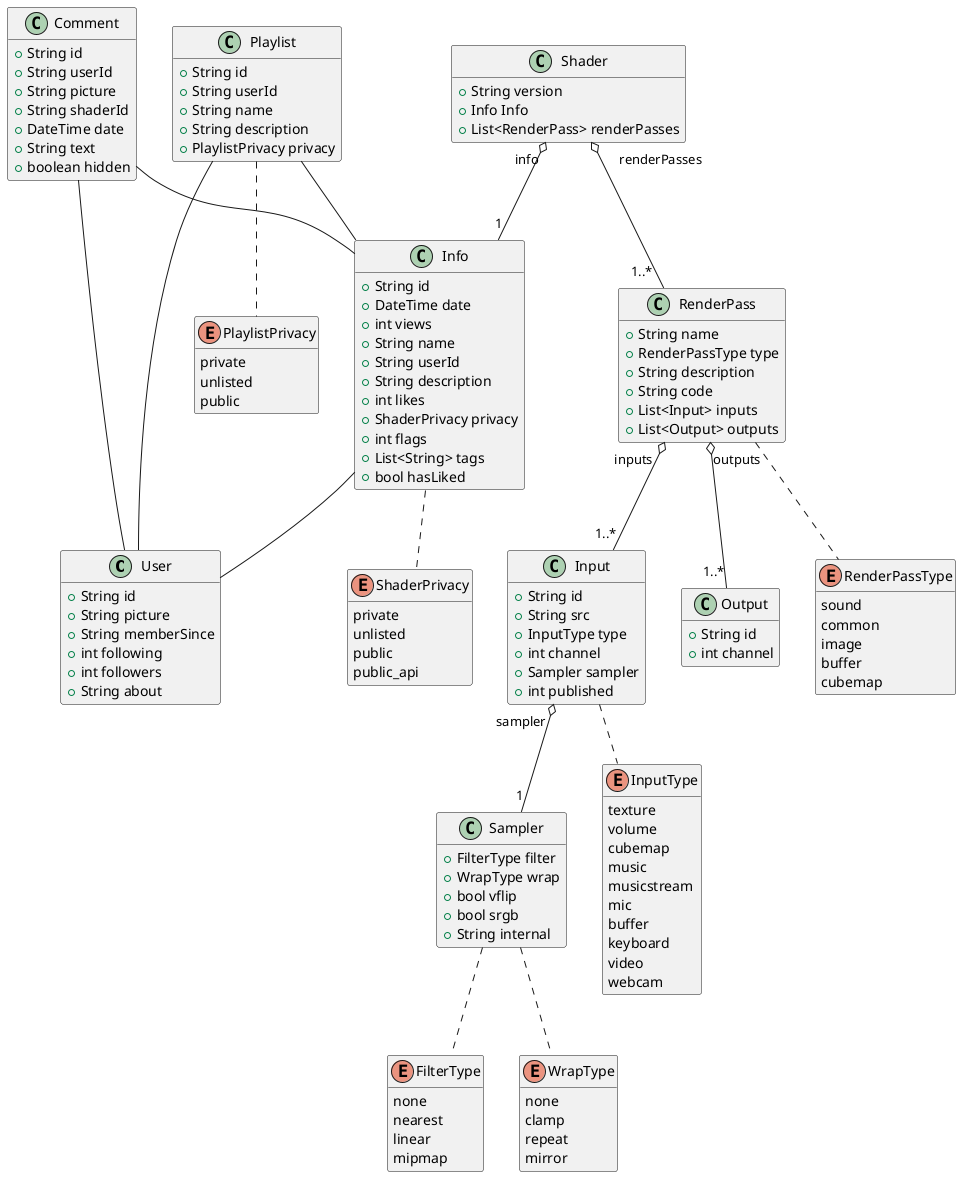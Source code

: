 @startuml model

hide methods

class User {
 +String id
 +String picture
 +String memberSince
 +int following
 +int followers
 +String about
}

class Comment {
    +String id
    +String userId
    +String picture
    +String shaderId
    +DateTime date
    +String text
    +boolean hidden
}

enum ShaderPrivacy {
    private
    unlisted
    public
    public_api
}

class Info {
    +String id
    +DateTime date
    +int views 
    +String name
    +String userId
    +String description
    +int likes
    +ShaderPrivacy privacy
    +int flags
    +List<String> tags
    +bool hasLiked
}

enum FilterType {
    none
    nearest
    linear
    mipmap
}

enum WrapType {
    none
    clamp
    repeat
    mirror
}

class Sampler {
    +FilterType filter
    +WrapType wrap
    +bool vflip
    +bool srgb
    +String internal
}

enum InputType {
    texture
    volume
    cubemap
    music
    musicstream
    mic
    buffer
    keyboard
    video
    webcam
}

class Input {
    +String id
    +String src
    +InputType type
    +int channel
    +Sampler sampler
    +int published
}

class Output {
    +String id
    +int channel
}

enum RenderPassType {
    sound
    common
    image
    buffer
    cubemap
}

class RenderPass {
    +String name
    +RenderPassType type
    +String description
    +String code
    +List<Input> inputs
    +List<Output> outputs

}

class Shader {
    +String version
    +Info Info
    +List<RenderPass> renderPasses
}

enum PlaylistPrivacy {
    private
    unlisted
    public
}

class Playlist {
    +String id
    +String userId
    +String name
    +String description
    +PlaylistPrivacy privacy
}

Info  .. ShaderPrivacy
Sampler .. FilterType
Sampler .. WrapType
Input .. InputType
RenderPass .. RenderPassType
Playlist .. PlaylistPrivacy

Shader "             info" o-- "1" Info
Shader "     renderPasses" o-- "1..*  " RenderPass
RenderPass "inputs  " o-- "1..*" Input
RenderPass "outputs" o-- "1..*" Output
Input "sampler " o-- "1" Sampler

Info -- User
Playlist -- Info
Playlist -- User
Comment -- Info
Comment -- User


@enduml